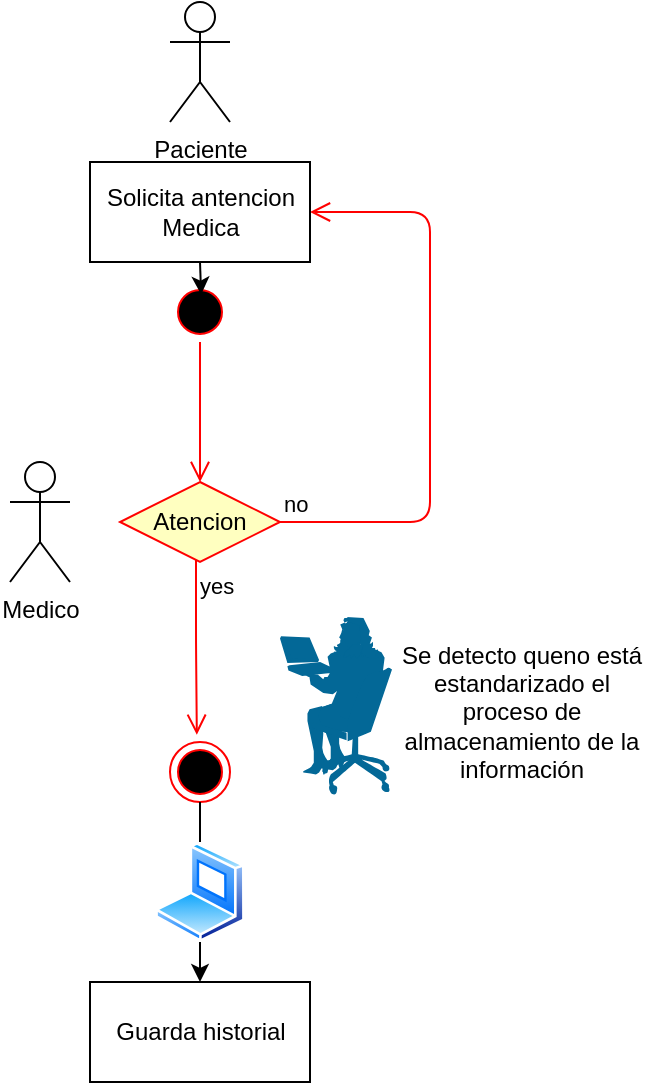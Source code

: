 <mxfile version="14.9.6" type="github">
  <diagram id="iE9HAEK8f8oKEjEclBhJ" name="Page-1">
    <mxGraphModel dx="1304" dy="1344" grid="1" gridSize="10" guides="1" tooltips="1" connect="1" arrows="1" fold="1" page="1" pageScale="1" pageWidth="1169" pageHeight="826" math="0" shadow="0">
      <root>
        <mxCell id="0" />
        <mxCell id="1" parent="0" />
        <mxCell id="n5iC2tcmG9GiJoVtdEMt-1" value="Paciente" style="shape=umlActor;verticalLabelPosition=bottom;verticalAlign=top;html=1;" vertex="1" parent="1">
          <mxGeometry x="270" y="-10" width="30" height="60" as="geometry" />
        </mxCell>
        <mxCell id="n5iC2tcmG9GiJoVtdEMt-2" value="Medico" style="shape=umlActor;verticalLabelPosition=bottom;verticalAlign=top;html=1;" vertex="1" parent="1">
          <mxGeometry x="190" y="220" width="30" height="60" as="geometry" />
        </mxCell>
        <mxCell id="n5iC2tcmG9GiJoVtdEMt-3" value="" style="ellipse;html=1;shape=startState;fillColor=#000000;strokeColor=#ff0000;" vertex="1" parent="1">
          <mxGeometry x="270" y="130" width="30" height="30" as="geometry" />
        </mxCell>
        <mxCell id="n5iC2tcmG9GiJoVtdEMt-4" value="" style="edgeStyle=orthogonalEdgeStyle;html=1;verticalAlign=bottom;endArrow=open;endSize=8;strokeColor=#ff0000;entryX=0.5;entryY=0;entryDx=0;entryDy=0;" edge="1" source="n5iC2tcmG9GiJoVtdEMt-3" parent="1" target="n5iC2tcmG9GiJoVtdEMt-5">
          <mxGeometry relative="1" as="geometry">
            <mxPoint x="285" y="220" as="targetPoint" />
          </mxGeometry>
        </mxCell>
        <mxCell id="n5iC2tcmG9GiJoVtdEMt-5" value="Atencion" style="rhombus;whiteSpace=wrap;html=1;fillColor=#ffffc0;strokeColor=#ff0000;" vertex="1" parent="1">
          <mxGeometry x="245" y="230" width="80" height="40" as="geometry" />
        </mxCell>
        <mxCell id="n5iC2tcmG9GiJoVtdEMt-6" value="no" style="edgeStyle=orthogonalEdgeStyle;html=1;align=left;verticalAlign=bottom;endArrow=open;endSize=8;strokeColor=#ff0000;entryX=1;entryY=0.5;entryDx=0;entryDy=0;" edge="1" source="n5iC2tcmG9GiJoVtdEMt-5" parent="1" target="n5iC2tcmG9GiJoVtdEMt-8">
          <mxGeometry x="-1" relative="1" as="geometry">
            <mxPoint x="423" y="250" as="targetPoint" />
            <Array as="points">
              <mxPoint x="400" y="250" />
              <mxPoint x="400" y="95" />
            </Array>
          </mxGeometry>
        </mxCell>
        <mxCell id="n5iC2tcmG9GiJoVtdEMt-7" value="yes" style="edgeStyle=orthogonalEdgeStyle;html=1;align=left;verticalAlign=top;endArrow=open;endSize=8;strokeColor=#ff0000;entryX=0.447;entryY=-0.12;entryDx=0;entryDy=0;entryPerimeter=0;" edge="1" source="n5iC2tcmG9GiJoVtdEMt-5" parent="1" target="n5iC2tcmG9GiJoVtdEMt-10">
          <mxGeometry x="-1" relative="1" as="geometry">
            <mxPoint x="283" y="340" as="targetPoint" />
            <Array as="points">
              <mxPoint x="283" y="310" />
              <mxPoint x="283" y="310" />
            </Array>
          </mxGeometry>
        </mxCell>
        <mxCell id="n5iC2tcmG9GiJoVtdEMt-9" style="edgeStyle=orthogonalEdgeStyle;rounded=0;orthogonalLoop=1;jettySize=auto;html=1;exitX=0.5;exitY=1;exitDx=0;exitDy=0;entryX=0.519;entryY=0.21;entryDx=0;entryDy=0;entryPerimeter=0;" edge="1" parent="1" source="n5iC2tcmG9GiJoVtdEMt-8" target="n5iC2tcmG9GiJoVtdEMt-3">
          <mxGeometry relative="1" as="geometry" />
        </mxCell>
        <mxCell id="n5iC2tcmG9GiJoVtdEMt-8" value="&lt;div&gt;Solicita antencion&lt;/div&gt;&lt;div&gt;Medica&lt;br&gt;&lt;/div&gt;" style="html=1;" vertex="1" parent="1">
          <mxGeometry x="230" y="70" width="110" height="50" as="geometry" />
        </mxCell>
        <mxCell id="n5iC2tcmG9GiJoVtdEMt-14" style="edgeStyle=orthogonalEdgeStyle;rounded=0;orthogonalLoop=1;jettySize=auto;html=1;exitX=0.5;exitY=1;exitDx=0;exitDy=0;entryX=0.5;entryY=0;entryDx=0;entryDy=0;startArrow=none;" edge="1" parent="1" source="n5iC2tcmG9GiJoVtdEMt-17" target="n5iC2tcmG9GiJoVtdEMt-11">
          <mxGeometry relative="1" as="geometry" />
        </mxCell>
        <mxCell id="n5iC2tcmG9GiJoVtdEMt-10" value="" style="ellipse;html=1;shape=endState;fillColor=#000000;strokeColor=#ff0000;" vertex="1" parent="1">
          <mxGeometry x="270" y="360" width="30" height="30" as="geometry" />
        </mxCell>
        <mxCell id="n5iC2tcmG9GiJoVtdEMt-11" value="Guarda historial" style="html=1;" vertex="1" parent="1">
          <mxGeometry x="230" y="480" width="110" height="50" as="geometry" />
        </mxCell>
        <mxCell id="n5iC2tcmG9GiJoVtdEMt-17" value="" style="aspect=fixed;perimeter=ellipsePerimeter;html=1;align=center;shadow=0;dashed=0;spacingTop=3;image;image=img/lib/active_directory/laptop_client.svg;" vertex="1" parent="1">
          <mxGeometry x="262.5" y="410" width="45" height="50" as="geometry" />
        </mxCell>
        <mxCell id="n5iC2tcmG9GiJoVtdEMt-18" value="" style="edgeStyle=orthogonalEdgeStyle;rounded=0;orthogonalLoop=1;jettySize=auto;html=1;exitX=0.5;exitY=1;exitDx=0;exitDy=0;entryX=0.5;entryY=0;entryDx=0;entryDy=0;endArrow=none;" edge="1" parent="1" source="n5iC2tcmG9GiJoVtdEMt-10" target="n5iC2tcmG9GiJoVtdEMt-17">
          <mxGeometry relative="1" as="geometry">
            <mxPoint x="285" y="390" as="sourcePoint" />
            <mxPoint x="285" y="480" as="targetPoint" />
          </mxGeometry>
        </mxCell>
        <mxCell id="n5iC2tcmG9GiJoVtdEMt-19" value="&lt;p&gt;Se detecto queno está estandarizado el proceso de almacenamiento de la información&lt;/p&gt;" style="text;html=1;strokeColor=none;fillColor=none;align=center;verticalAlign=middle;whiteSpace=wrap;rounded=0;" vertex="1" parent="1">
          <mxGeometry x="381" y="297.5" width="130" height="95" as="geometry" />
        </mxCell>
        <mxCell id="n5iC2tcmG9GiJoVtdEMt-20" value="" style="shape=mxgraph.cisco.people.sitting_woman;html=1;pointerEvents=1;dashed=0;fillColor=#036897;strokeColor=#ffffff;strokeWidth=2;verticalLabelPosition=bottom;verticalAlign=top;align=center;outlineConnect=0;" vertex="1" parent="1">
          <mxGeometry x="325" y="297.5" width="56" height="90" as="geometry" />
        </mxCell>
      </root>
    </mxGraphModel>
  </diagram>
</mxfile>
